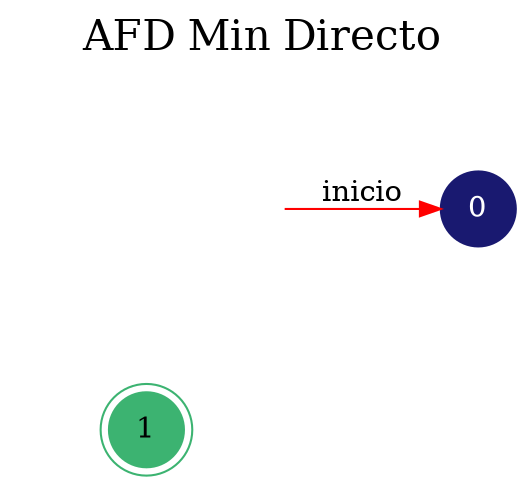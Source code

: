 digraph automata_finito {
	rankdir=LR;
	graph [label="AFD Min Directo", labelloc=t, fontsize=20]; 
	node [shape=doublecircle, style = filled,color = mediumseagreen]; 1;
	node [shape=circle];
	node [color=midnightblue,fontcolor=white];
	edge [color=red];
	secret_node [style=invis];
	secret_node -> 0 [label="inicio"];
}